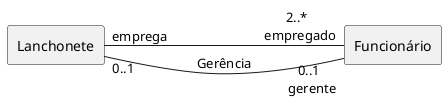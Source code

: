 @startuml mod03ima05
rectangle "Lanchonete" as la
rectangle "Funcionário" as fu

left to right direction
la "emprega"----"2..* \n empregado" fu
la "0..1"-- "0..1 \n gerente"fu :Gerência
@enduml